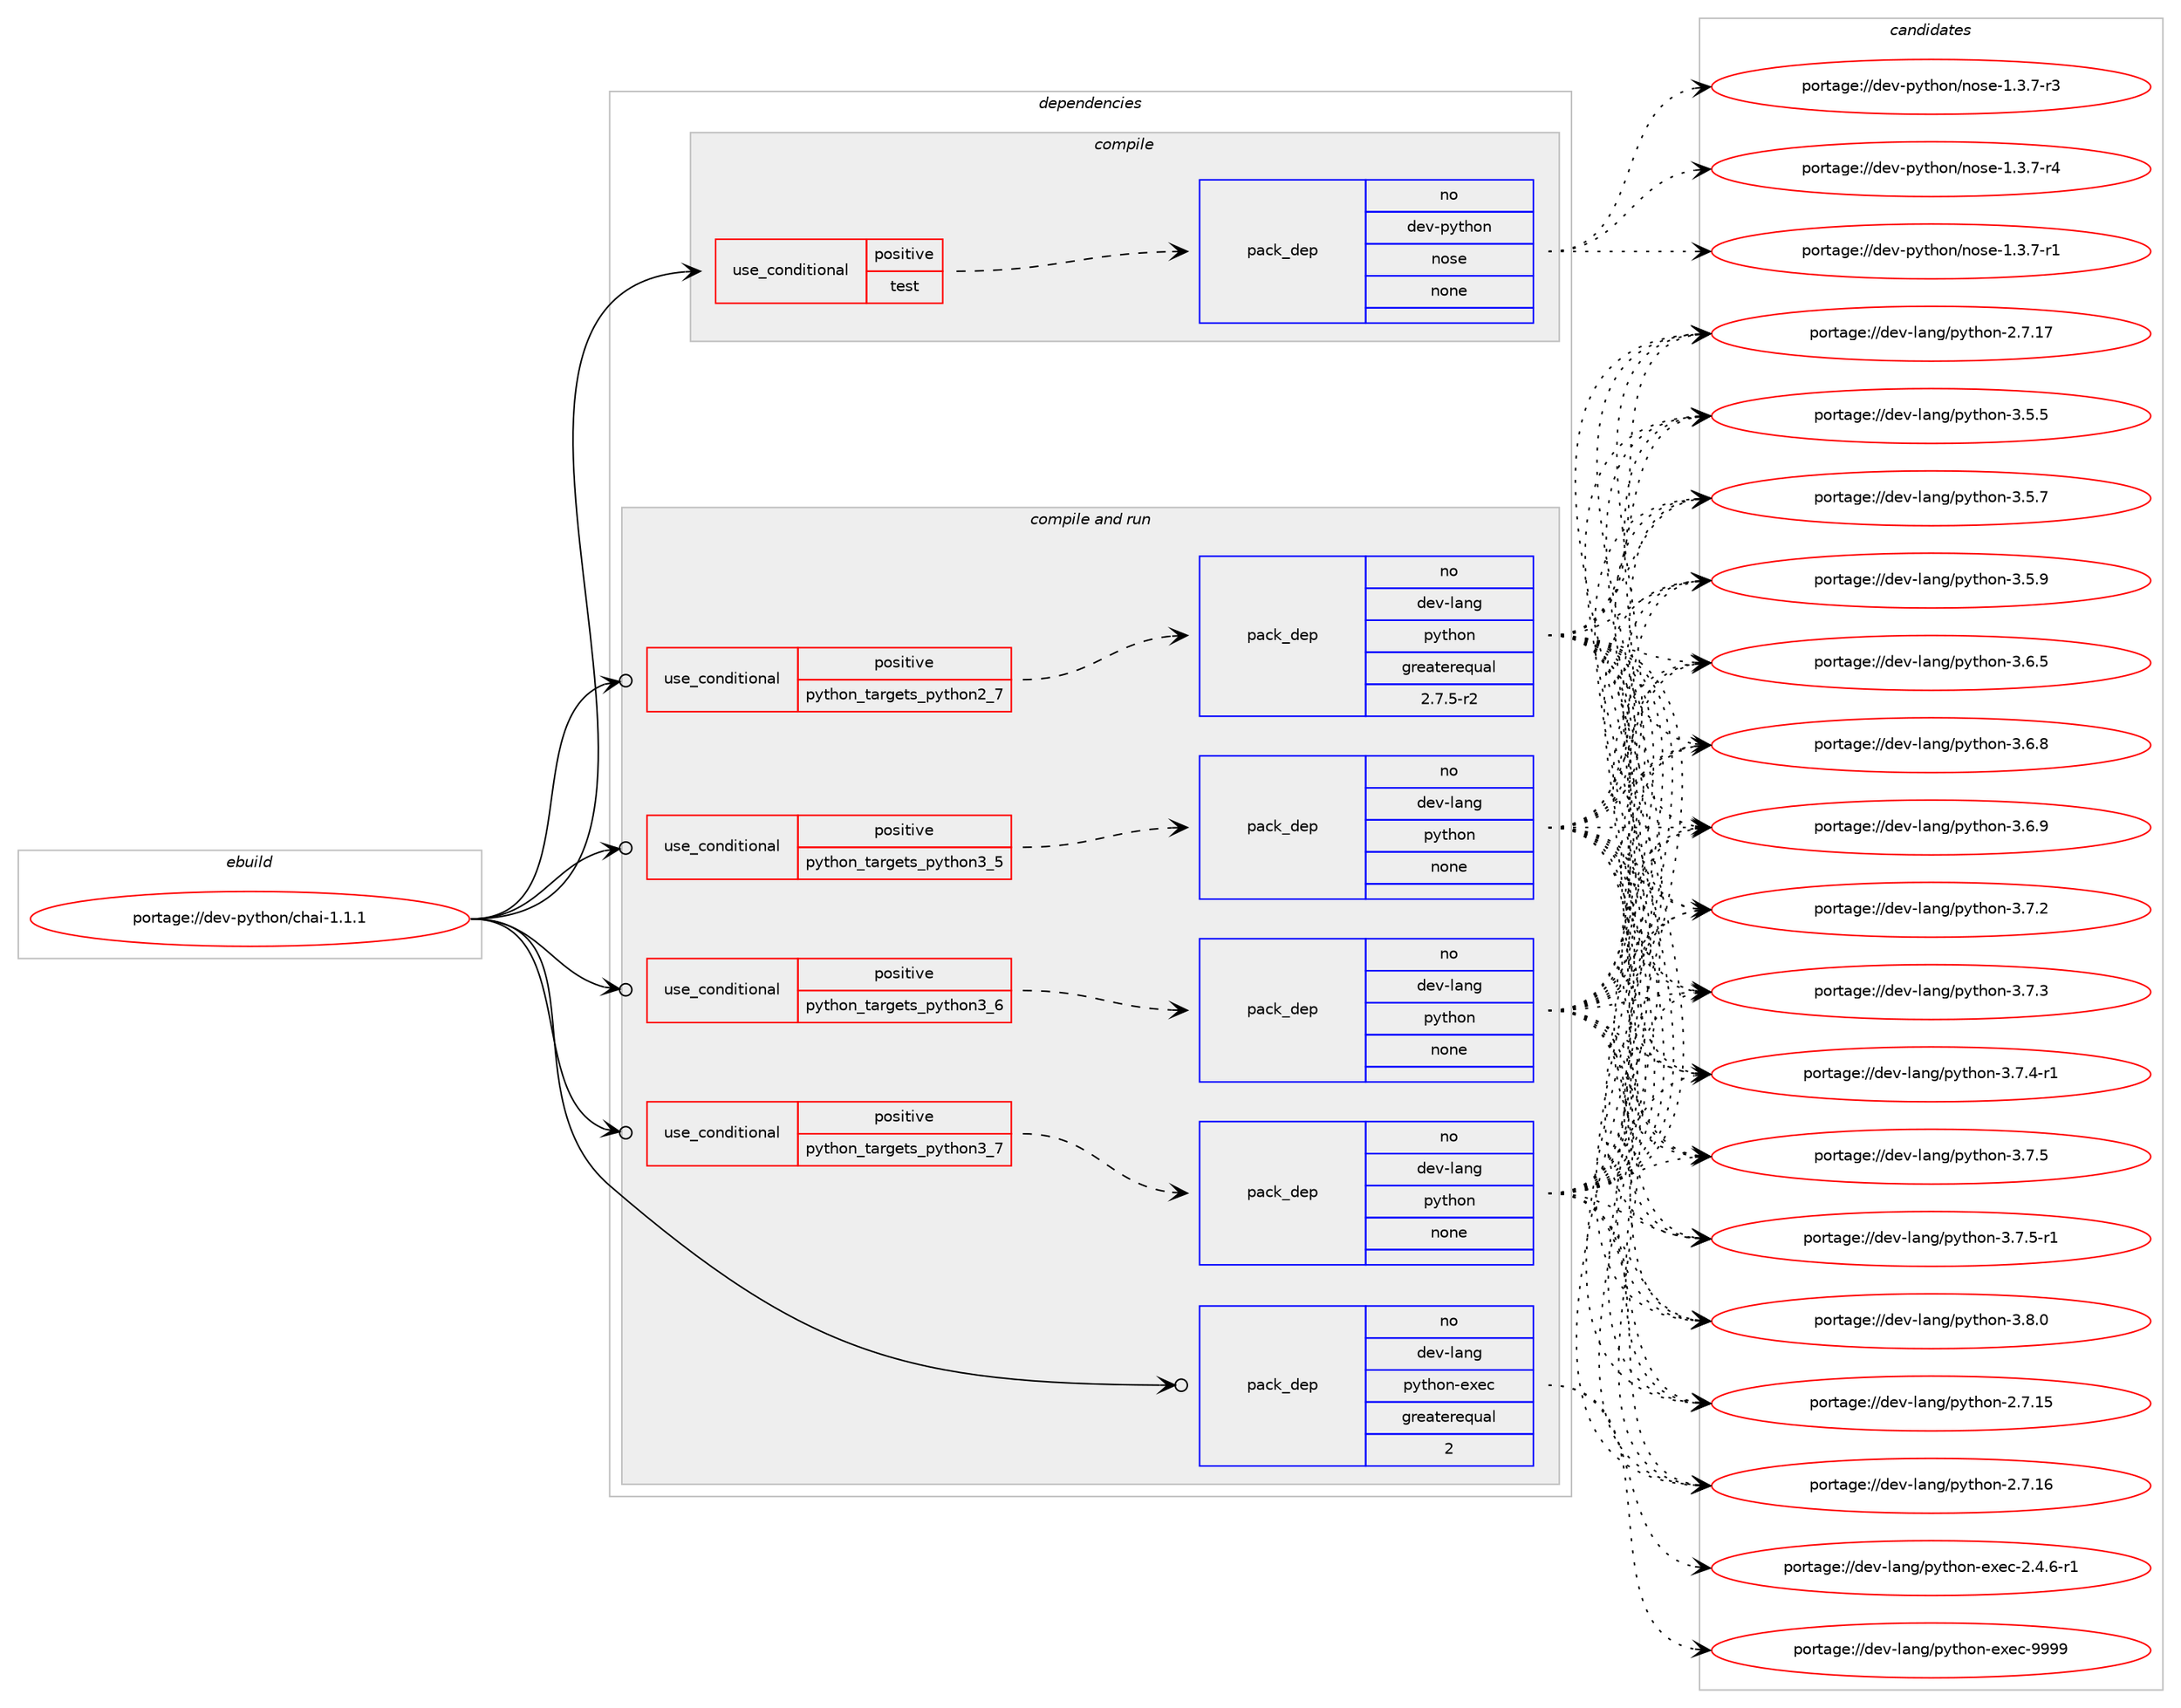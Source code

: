 digraph prolog {

# *************
# Graph options
# *************

newrank=true;
concentrate=true;
compound=true;
graph [rankdir=LR,fontname=Helvetica,fontsize=10,ranksep=1.5];#, ranksep=2.5, nodesep=0.2];
edge  [arrowhead=vee];
node  [fontname=Helvetica,fontsize=10];

# **********
# The ebuild
# **********

subgraph cluster_leftcol {
color=gray;
rank=same;
label=<<i>ebuild</i>>;
id [label="portage://dev-python/chai-1.1.1", color=red, width=4, href="../dev-python/chai-1.1.1.svg"];
}

# ****************
# The dependencies
# ****************

subgraph cluster_midcol {
color=gray;
label=<<i>dependencies</i>>;
subgraph cluster_compile {
fillcolor="#eeeeee";
style=filled;
label=<<i>compile</i>>;
subgraph cond26724 {
dependency133606 [label=<<TABLE BORDER="0" CELLBORDER="1" CELLSPACING="0" CELLPADDING="4"><TR><TD ROWSPAN="3" CELLPADDING="10">use_conditional</TD></TR><TR><TD>positive</TD></TR><TR><TD>test</TD></TR></TABLE>>, shape=none, color=red];
subgraph pack103570 {
dependency133607 [label=<<TABLE BORDER="0" CELLBORDER="1" CELLSPACING="0" CELLPADDING="4" WIDTH="220"><TR><TD ROWSPAN="6" CELLPADDING="30">pack_dep</TD></TR><TR><TD WIDTH="110">no</TD></TR><TR><TD>dev-python</TD></TR><TR><TD>nose</TD></TR><TR><TD>none</TD></TR><TR><TD></TD></TR></TABLE>>, shape=none, color=blue];
}
dependency133606:e -> dependency133607:w [weight=20,style="dashed",arrowhead="vee"];
}
id:e -> dependency133606:w [weight=20,style="solid",arrowhead="vee"];
}
subgraph cluster_compileandrun {
fillcolor="#eeeeee";
style=filled;
label=<<i>compile and run</i>>;
subgraph cond26725 {
dependency133608 [label=<<TABLE BORDER="0" CELLBORDER="1" CELLSPACING="0" CELLPADDING="4"><TR><TD ROWSPAN="3" CELLPADDING="10">use_conditional</TD></TR><TR><TD>positive</TD></TR><TR><TD>python_targets_python2_7</TD></TR></TABLE>>, shape=none, color=red];
subgraph pack103571 {
dependency133609 [label=<<TABLE BORDER="0" CELLBORDER="1" CELLSPACING="0" CELLPADDING="4" WIDTH="220"><TR><TD ROWSPAN="6" CELLPADDING="30">pack_dep</TD></TR><TR><TD WIDTH="110">no</TD></TR><TR><TD>dev-lang</TD></TR><TR><TD>python</TD></TR><TR><TD>greaterequal</TD></TR><TR><TD>2.7.5-r2</TD></TR></TABLE>>, shape=none, color=blue];
}
dependency133608:e -> dependency133609:w [weight=20,style="dashed",arrowhead="vee"];
}
id:e -> dependency133608:w [weight=20,style="solid",arrowhead="odotvee"];
subgraph cond26726 {
dependency133610 [label=<<TABLE BORDER="0" CELLBORDER="1" CELLSPACING="0" CELLPADDING="4"><TR><TD ROWSPAN="3" CELLPADDING="10">use_conditional</TD></TR><TR><TD>positive</TD></TR><TR><TD>python_targets_python3_5</TD></TR></TABLE>>, shape=none, color=red];
subgraph pack103572 {
dependency133611 [label=<<TABLE BORDER="0" CELLBORDER="1" CELLSPACING="0" CELLPADDING="4" WIDTH="220"><TR><TD ROWSPAN="6" CELLPADDING="30">pack_dep</TD></TR><TR><TD WIDTH="110">no</TD></TR><TR><TD>dev-lang</TD></TR><TR><TD>python</TD></TR><TR><TD>none</TD></TR><TR><TD></TD></TR></TABLE>>, shape=none, color=blue];
}
dependency133610:e -> dependency133611:w [weight=20,style="dashed",arrowhead="vee"];
}
id:e -> dependency133610:w [weight=20,style="solid",arrowhead="odotvee"];
subgraph cond26727 {
dependency133612 [label=<<TABLE BORDER="0" CELLBORDER="1" CELLSPACING="0" CELLPADDING="4"><TR><TD ROWSPAN="3" CELLPADDING="10">use_conditional</TD></TR><TR><TD>positive</TD></TR><TR><TD>python_targets_python3_6</TD></TR></TABLE>>, shape=none, color=red];
subgraph pack103573 {
dependency133613 [label=<<TABLE BORDER="0" CELLBORDER="1" CELLSPACING="0" CELLPADDING="4" WIDTH="220"><TR><TD ROWSPAN="6" CELLPADDING="30">pack_dep</TD></TR><TR><TD WIDTH="110">no</TD></TR><TR><TD>dev-lang</TD></TR><TR><TD>python</TD></TR><TR><TD>none</TD></TR><TR><TD></TD></TR></TABLE>>, shape=none, color=blue];
}
dependency133612:e -> dependency133613:w [weight=20,style="dashed",arrowhead="vee"];
}
id:e -> dependency133612:w [weight=20,style="solid",arrowhead="odotvee"];
subgraph cond26728 {
dependency133614 [label=<<TABLE BORDER="0" CELLBORDER="1" CELLSPACING="0" CELLPADDING="4"><TR><TD ROWSPAN="3" CELLPADDING="10">use_conditional</TD></TR><TR><TD>positive</TD></TR><TR><TD>python_targets_python3_7</TD></TR></TABLE>>, shape=none, color=red];
subgraph pack103574 {
dependency133615 [label=<<TABLE BORDER="0" CELLBORDER="1" CELLSPACING="0" CELLPADDING="4" WIDTH="220"><TR><TD ROWSPAN="6" CELLPADDING="30">pack_dep</TD></TR><TR><TD WIDTH="110">no</TD></TR><TR><TD>dev-lang</TD></TR><TR><TD>python</TD></TR><TR><TD>none</TD></TR><TR><TD></TD></TR></TABLE>>, shape=none, color=blue];
}
dependency133614:e -> dependency133615:w [weight=20,style="dashed",arrowhead="vee"];
}
id:e -> dependency133614:w [weight=20,style="solid",arrowhead="odotvee"];
subgraph pack103575 {
dependency133616 [label=<<TABLE BORDER="0" CELLBORDER="1" CELLSPACING="0" CELLPADDING="4" WIDTH="220"><TR><TD ROWSPAN="6" CELLPADDING="30">pack_dep</TD></TR><TR><TD WIDTH="110">no</TD></TR><TR><TD>dev-lang</TD></TR><TR><TD>python-exec</TD></TR><TR><TD>greaterequal</TD></TR><TR><TD>2</TD></TR></TABLE>>, shape=none, color=blue];
}
id:e -> dependency133616:w [weight=20,style="solid",arrowhead="odotvee"];
}
subgraph cluster_run {
fillcolor="#eeeeee";
style=filled;
label=<<i>run</i>>;
}
}

# **************
# The candidates
# **************

subgraph cluster_choices {
rank=same;
color=gray;
label=<<i>candidates</i>>;

subgraph choice103570 {
color=black;
nodesep=1;
choiceportage10010111845112121116104111110471101111151014549465146554511449 [label="portage://dev-python/nose-1.3.7-r1", color=red, width=4,href="../dev-python/nose-1.3.7-r1.svg"];
choiceportage10010111845112121116104111110471101111151014549465146554511451 [label="portage://dev-python/nose-1.3.7-r3", color=red, width=4,href="../dev-python/nose-1.3.7-r3.svg"];
choiceportage10010111845112121116104111110471101111151014549465146554511452 [label="portage://dev-python/nose-1.3.7-r4", color=red, width=4,href="../dev-python/nose-1.3.7-r4.svg"];
dependency133607:e -> choiceportage10010111845112121116104111110471101111151014549465146554511449:w [style=dotted,weight="100"];
dependency133607:e -> choiceportage10010111845112121116104111110471101111151014549465146554511451:w [style=dotted,weight="100"];
dependency133607:e -> choiceportage10010111845112121116104111110471101111151014549465146554511452:w [style=dotted,weight="100"];
}
subgraph choice103571 {
color=black;
nodesep=1;
choiceportage10010111845108971101034711212111610411111045504655464953 [label="portage://dev-lang/python-2.7.15", color=red, width=4,href="../dev-lang/python-2.7.15.svg"];
choiceportage10010111845108971101034711212111610411111045504655464954 [label="portage://dev-lang/python-2.7.16", color=red, width=4,href="../dev-lang/python-2.7.16.svg"];
choiceportage10010111845108971101034711212111610411111045504655464955 [label="portage://dev-lang/python-2.7.17", color=red, width=4,href="../dev-lang/python-2.7.17.svg"];
choiceportage100101118451089711010347112121116104111110455146534653 [label="portage://dev-lang/python-3.5.5", color=red, width=4,href="../dev-lang/python-3.5.5.svg"];
choiceportage100101118451089711010347112121116104111110455146534655 [label="portage://dev-lang/python-3.5.7", color=red, width=4,href="../dev-lang/python-3.5.7.svg"];
choiceportage100101118451089711010347112121116104111110455146534657 [label="portage://dev-lang/python-3.5.9", color=red, width=4,href="../dev-lang/python-3.5.9.svg"];
choiceportage100101118451089711010347112121116104111110455146544653 [label="portage://dev-lang/python-3.6.5", color=red, width=4,href="../dev-lang/python-3.6.5.svg"];
choiceportage100101118451089711010347112121116104111110455146544656 [label="portage://dev-lang/python-3.6.8", color=red, width=4,href="../dev-lang/python-3.6.8.svg"];
choiceportage100101118451089711010347112121116104111110455146544657 [label="portage://dev-lang/python-3.6.9", color=red, width=4,href="../dev-lang/python-3.6.9.svg"];
choiceportage100101118451089711010347112121116104111110455146554650 [label="portage://dev-lang/python-3.7.2", color=red, width=4,href="../dev-lang/python-3.7.2.svg"];
choiceportage100101118451089711010347112121116104111110455146554651 [label="portage://dev-lang/python-3.7.3", color=red, width=4,href="../dev-lang/python-3.7.3.svg"];
choiceportage1001011184510897110103471121211161041111104551465546524511449 [label="portage://dev-lang/python-3.7.4-r1", color=red, width=4,href="../dev-lang/python-3.7.4-r1.svg"];
choiceportage100101118451089711010347112121116104111110455146554653 [label="portage://dev-lang/python-3.7.5", color=red, width=4,href="../dev-lang/python-3.7.5.svg"];
choiceportage1001011184510897110103471121211161041111104551465546534511449 [label="portage://dev-lang/python-3.7.5-r1", color=red, width=4,href="../dev-lang/python-3.7.5-r1.svg"];
choiceportage100101118451089711010347112121116104111110455146564648 [label="portage://dev-lang/python-3.8.0", color=red, width=4,href="../dev-lang/python-3.8.0.svg"];
dependency133609:e -> choiceportage10010111845108971101034711212111610411111045504655464953:w [style=dotted,weight="100"];
dependency133609:e -> choiceportage10010111845108971101034711212111610411111045504655464954:w [style=dotted,weight="100"];
dependency133609:e -> choiceportage10010111845108971101034711212111610411111045504655464955:w [style=dotted,weight="100"];
dependency133609:e -> choiceportage100101118451089711010347112121116104111110455146534653:w [style=dotted,weight="100"];
dependency133609:e -> choiceportage100101118451089711010347112121116104111110455146534655:w [style=dotted,weight="100"];
dependency133609:e -> choiceportage100101118451089711010347112121116104111110455146534657:w [style=dotted,weight="100"];
dependency133609:e -> choiceportage100101118451089711010347112121116104111110455146544653:w [style=dotted,weight="100"];
dependency133609:e -> choiceportage100101118451089711010347112121116104111110455146544656:w [style=dotted,weight="100"];
dependency133609:e -> choiceportage100101118451089711010347112121116104111110455146544657:w [style=dotted,weight="100"];
dependency133609:e -> choiceportage100101118451089711010347112121116104111110455146554650:w [style=dotted,weight="100"];
dependency133609:e -> choiceportage100101118451089711010347112121116104111110455146554651:w [style=dotted,weight="100"];
dependency133609:e -> choiceportage1001011184510897110103471121211161041111104551465546524511449:w [style=dotted,weight="100"];
dependency133609:e -> choiceportage100101118451089711010347112121116104111110455146554653:w [style=dotted,weight="100"];
dependency133609:e -> choiceportage1001011184510897110103471121211161041111104551465546534511449:w [style=dotted,weight="100"];
dependency133609:e -> choiceportage100101118451089711010347112121116104111110455146564648:w [style=dotted,weight="100"];
}
subgraph choice103572 {
color=black;
nodesep=1;
choiceportage10010111845108971101034711212111610411111045504655464953 [label="portage://dev-lang/python-2.7.15", color=red, width=4,href="../dev-lang/python-2.7.15.svg"];
choiceportage10010111845108971101034711212111610411111045504655464954 [label="portage://dev-lang/python-2.7.16", color=red, width=4,href="../dev-lang/python-2.7.16.svg"];
choiceportage10010111845108971101034711212111610411111045504655464955 [label="portage://dev-lang/python-2.7.17", color=red, width=4,href="../dev-lang/python-2.7.17.svg"];
choiceportage100101118451089711010347112121116104111110455146534653 [label="portage://dev-lang/python-3.5.5", color=red, width=4,href="../dev-lang/python-3.5.5.svg"];
choiceportage100101118451089711010347112121116104111110455146534655 [label="portage://dev-lang/python-3.5.7", color=red, width=4,href="../dev-lang/python-3.5.7.svg"];
choiceportage100101118451089711010347112121116104111110455146534657 [label="portage://dev-lang/python-3.5.9", color=red, width=4,href="../dev-lang/python-3.5.9.svg"];
choiceportage100101118451089711010347112121116104111110455146544653 [label="portage://dev-lang/python-3.6.5", color=red, width=4,href="../dev-lang/python-3.6.5.svg"];
choiceportage100101118451089711010347112121116104111110455146544656 [label="portage://dev-lang/python-3.6.8", color=red, width=4,href="../dev-lang/python-3.6.8.svg"];
choiceportage100101118451089711010347112121116104111110455146544657 [label="portage://dev-lang/python-3.6.9", color=red, width=4,href="../dev-lang/python-3.6.9.svg"];
choiceportage100101118451089711010347112121116104111110455146554650 [label="portage://dev-lang/python-3.7.2", color=red, width=4,href="../dev-lang/python-3.7.2.svg"];
choiceportage100101118451089711010347112121116104111110455146554651 [label="portage://dev-lang/python-3.7.3", color=red, width=4,href="../dev-lang/python-3.7.3.svg"];
choiceportage1001011184510897110103471121211161041111104551465546524511449 [label="portage://dev-lang/python-3.7.4-r1", color=red, width=4,href="../dev-lang/python-3.7.4-r1.svg"];
choiceportage100101118451089711010347112121116104111110455146554653 [label="portage://dev-lang/python-3.7.5", color=red, width=4,href="../dev-lang/python-3.7.5.svg"];
choiceportage1001011184510897110103471121211161041111104551465546534511449 [label="portage://dev-lang/python-3.7.5-r1", color=red, width=4,href="../dev-lang/python-3.7.5-r1.svg"];
choiceportage100101118451089711010347112121116104111110455146564648 [label="portage://dev-lang/python-3.8.0", color=red, width=4,href="../dev-lang/python-3.8.0.svg"];
dependency133611:e -> choiceportage10010111845108971101034711212111610411111045504655464953:w [style=dotted,weight="100"];
dependency133611:e -> choiceportage10010111845108971101034711212111610411111045504655464954:w [style=dotted,weight="100"];
dependency133611:e -> choiceportage10010111845108971101034711212111610411111045504655464955:w [style=dotted,weight="100"];
dependency133611:e -> choiceportage100101118451089711010347112121116104111110455146534653:w [style=dotted,weight="100"];
dependency133611:e -> choiceportage100101118451089711010347112121116104111110455146534655:w [style=dotted,weight="100"];
dependency133611:e -> choiceportage100101118451089711010347112121116104111110455146534657:w [style=dotted,weight="100"];
dependency133611:e -> choiceportage100101118451089711010347112121116104111110455146544653:w [style=dotted,weight="100"];
dependency133611:e -> choiceportage100101118451089711010347112121116104111110455146544656:w [style=dotted,weight="100"];
dependency133611:e -> choiceportage100101118451089711010347112121116104111110455146544657:w [style=dotted,weight="100"];
dependency133611:e -> choiceportage100101118451089711010347112121116104111110455146554650:w [style=dotted,weight="100"];
dependency133611:e -> choiceportage100101118451089711010347112121116104111110455146554651:w [style=dotted,weight="100"];
dependency133611:e -> choiceportage1001011184510897110103471121211161041111104551465546524511449:w [style=dotted,weight="100"];
dependency133611:e -> choiceportage100101118451089711010347112121116104111110455146554653:w [style=dotted,weight="100"];
dependency133611:e -> choiceportage1001011184510897110103471121211161041111104551465546534511449:w [style=dotted,weight="100"];
dependency133611:e -> choiceportage100101118451089711010347112121116104111110455146564648:w [style=dotted,weight="100"];
}
subgraph choice103573 {
color=black;
nodesep=1;
choiceportage10010111845108971101034711212111610411111045504655464953 [label="portage://dev-lang/python-2.7.15", color=red, width=4,href="../dev-lang/python-2.7.15.svg"];
choiceportage10010111845108971101034711212111610411111045504655464954 [label="portage://dev-lang/python-2.7.16", color=red, width=4,href="../dev-lang/python-2.7.16.svg"];
choiceportage10010111845108971101034711212111610411111045504655464955 [label="portage://dev-lang/python-2.7.17", color=red, width=4,href="../dev-lang/python-2.7.17.svg"];
choiceportage100101118451089711010347112121116104111110455146534653 [label="portage://dev-lang/python-3.5.5", color=red, width=4,href="../dev-lang/python-3.5.5.svg"];
choiceportage100101118451089711010347112121116104111110455146534655 [label="portage://dev-lang/python-3.5.7", color=red, width=4,href="../dev-lang/python-3.5.7.svg"];
choiceportage100101118451089711010347112121116104111110455146534657 [label="portage://dev-lang/python-3.5.9", color=red, width=4,href="../dev-lang/python-3.5.9.svg"];
choiceportage100101118451089711010347112121116104111110455146544653 [label="portage://dev-lang/python-3.6.5", color=red, width=4,href="../dev-lang/python-3.6.5.svg"];
choiceportage100101118451089711010347112121116104111110455146544656 [label="portage://dev-lang/python-3.6.8", color=red, width=4,href="../dev-lang/python-3.6.8.svg"];
choiceportage100101118451089711010347112121116104111110455146544657 [label="portage://dev-lang/python-3.6.9", color=red, width=4,href="../dev-lang/python-3.6.9.svg"];
choiceportage100101118451089711010347112121116104111110455146554650 [label="portage://dev-lang/python-3.7.2", color=red, width=4,href="../dev-lang/python-3.7.2.svg"];
choiceportage100101118451089711010347112121116104111110455146554651 [label="portage://dev-lang/python-3.7.3", color=red, width=4,href="../dev-lang/python-3.7.3.svg"];
choiceportage1001011184510897110103471121211161041111104551465546524511449 [label="portage://dev-lang/python-3.7.4-r1", color=red, width=4,href="../dev-lang/python-3.7.4-r1.svg"];
choiceportage100101118451089711010347112121116104111110455146554653 [label="portage://dev-lang/python-3.7.5", color=red, width=4,href="../dev-lang/python-3.7.5.svg"];
choiceportage1001011184510897110103471121211161041111104551465546534511449 [label="portage://dev-lang/python-3.7.5-r1", color=red, width=4,href="../dev-lang/python-3.7.5-r1.svg"];
choiceportage100101118451089711010347112121116104111110455146564648 [label="portage://dev-lang/python-3.8.0", color=red, width=4,href="../dev-lang/python-3.8.0.svg"];
dependency133613:e -> choiceportage10010111845108971101034711212111610411111045504655464953:w [style=dotted,weight="100"];
dependency133613:e -> choiceportage10010111845108971101034711212111610411111045504655464954:w [style=dotted,weight="100"];
dependency133613:e -> choiceportage10010111845108971101034711212111610411111045504655464955:w [style=dotted,weight="100"];
dependency133613:e -> choiceportage100101118451089711010347112121116104111110455146534653:w [style=dotted,weight="100"];
dependency133613:e -> choiceportage100101118451089711010347112121116104111110455146534655:w [style=dotted,weight="100"];
dependency133613:e -> choiceportage100101118451089711010347112121116104111110455146534657:w [style=dotted,weight="100"];
dependency133613:e -> choiceportage100101118451089711010347112121116104111110455146544653:w [style=dotted,weight="100"];
dependency133613:e -> choiceportage100101118451089711010347112121116104111110455146544656:w [style=dotted,weight="100"];
dependency133613:e -> choiceportage100101118451089711010347112121116104111110455146544657:w [style=dotted,weight="100"];
dependency133613:e -> choiceportage100101118451089711010347112121116104111110455146554650:w [style=dotted,weight="100"];
dependency133613:e -> choiceportage100101118451089711010347112121116104111110455146554651:w [style=dotted,weight="100"];
dependency133613:e -> choiceportage1001011184510897110103471121211161041111104551465546524511449:w [style=dotted,weight="100"];
dependency133613:e -> choiceportage100101118451089711010347112121116104111110455146554653:w [style=dotted,weight="100"];
dependency133613:e -> choiceportage1001011184510897110103471121211161041111104551465546534511449:w [style=dotted,weight="100"];
dependency133613:e -> choiceportage100101118451089711010347112121116104111110455146564648:w [style=dotted,weight="100"];
}
subgraph choice103574 {
color=black;
nodesep=1;
choiceportage10010111845108971101034711212111610411111045504655464953 [label="portage://dev-lang/python-2.7.15", color=red, width=4,href="../dev-lang/python-2.7.15.svg"];
choiceportage10010111845108971101034711212111610411111045504655464954 [label="portage://dev-lang/python-2.7.16", color=red, width=4,href="../dev-lang/python-2.7.16.svg"];
choiceportage10010111845108971101034711212111610411111045504655464955 [label="portage://dev-lang/python-2.7.17", color=red, width=4,href="../dev-lang/python-2.7.17.svg"];
choiceportage100101118451089711010347112121116104111110455146534653 [label="portage://dev-lang/python-3.5.5", color=red, width=4,href="../dev-lang/python-3.5.5.svg"];
choiceportage100101118451089711010347112121116104111110455146534655 [label="portage://dev-lang/python-3.5.7", color=red, width=4,href="../dev-lang/python-3.5.7.svg"];
choiceportage100101118451089711010347112121116104111110455146534657 [label="portage://dev-lang/python-3.5.9", color=red, width=4,href="../dev-lang/python-3.5.9.svg"];
choiceportage100101118451089711010347112121116104111110455146544653 [label="portage://dev-lang/python-3.6.5", color=red, width=4,href="../dev-lang/python-3.6.5.svg"];
choiceportage100101118451089711010347112121116104111110455146544656 [label="portage://dev-lang/python-3.6.8", color=red, width=4,href="../dev-lang/python-3.6.8.svg"];
choiceportage100101118451089711010347112121116104111110455146544657 [label="portage://dev-lang/python-3.6.9", color=red, width=4,href="../dev-lang/python-3.6.9.svg"];
choiceportage100101118451089711010347112121116104111110455146554650 [label="portage://dev-lang/python-3.7.2", color=red, width=4,href="../dev-lang/python-3.7.2.svg"];
choiceportage100101118451089711010347112121116104111110455146554651 [label="portage://dev-lang/python-3.7.3", color=red, width=4,href="../dev-lang/python-3.7.3.svg"];
choiceportage1001011184510897110103471121211161041111104551465546524511449 [label="portage://dev-lang/python-3.7.4-r1", color=red, width=4,href="../dev-lang/python-3.7.4-r1.svg"];
choiceportage100101118451089711010347112121116104111110455146554653 [label="portage://dev-lang/python-3.7.5", color=red, width=4,href="../dev-lang/python-3.7.5.svg"];
choiceportage1001011184510897110103471121211161041111104551465546534511449 [label="portage://dev-lang/python-3.7.5-r1", color=red, width=4,href="../dev-lang/python-3.7.5-r1.svg"];
choiceportage100101118451089711010347112121116104111110455146564648 [label="portage://dev-lang/python-3.8.0", color=red, width=4,href="../dev-lang/python-3.8.0.svg"];
dependency133615:e -> choiceportage10010111845108971101034711212111610411111045504655464953:w [style=dotted,weight="100"];
dependency133615:e -> choiceportage10010111845108971101034711212111610411111045504655464954:w [style=dotted,weight="100"];
dependency133615:e -> choiceportage10010111845108971101034711212111610411111045504655464955:w [style=dotted,weight="100"];
dependency133615:e -> choiceportage100101118451089711010347112121116104111110455146534653:w [style=dotted,weight="100"];
dependency133615:e -> choiceportage100101118451089711010347112121116104111110455146534655:w [style=dotted,weight="100"];
dependency133615:e -> choiceportage100101118451089711010347112121116104111110455146534657:w [style=dotted,weight="100"];
dependency133615:e -> choiceportage100101118451089711010347112121116104111110455146544653:w [style=dotted,weight="100"];
dependency133615:e -> choiceportage100101118451089711010347112121116104111110455146544656:w [style=dotted,weight="100"];
dependency133615:e -> choiceportage100101118451089711010347112121116104111110455146544657:w [style=dotted,weight="100"];
dependency133615:e -> choiceportage100101118451089711010347112121116104111110455146554650:w [style=dotted,weight="100"];
dependency133615:e -> choiceportage100101118451089711010347112121116104111110455146554651:w [style=dotted,weight="100"];
dependency133615:e -> choiceportage1001011184510897110103471121211161041111104551465546524511449:w [style=dotted,weight="100"];
dependency133615:e -> choiceportage100101118451089711010347112121116104111110455146554653:w [style=dotted,weight="100"];
dependency133615:e -> choiceportage1001011184510897110103471121211161041111104551465546534511449:w [style=dotted,weight="100"];
dependency133615:e -> choiceportage100101118451089711010347112121116104111110455146564648:w [style=dotted,weight="100"];
}
subgraph choice103575 {
color=black;
nodesep=1;
choiceportage10010111845108971101034711212111610411111045101120101994550465246544511449 [label="portage://dev-lang/python-exec-2.4.6-r1", color=red, width=4,href="../dev-lang/python-exec-2.4.6-r1.svg"];
choiceportage10010111845108971101034711212111610411111045101120101994557575757 [label="portage://dev-lang/python-exec-9999", color=red, width=4,href="../dev-lang/python-exec-9999.svg"];
dependency133616:e -> choiceportage10010111845108971101034711212111610411111045101120101994550465246544511449:w [style=dotted,weight="100"];
dependency133616:e -> choiceportage10010111845108971101034711212111610411111045101120101994557575757:w [style=dotted,weight="100"];
}
}

}
